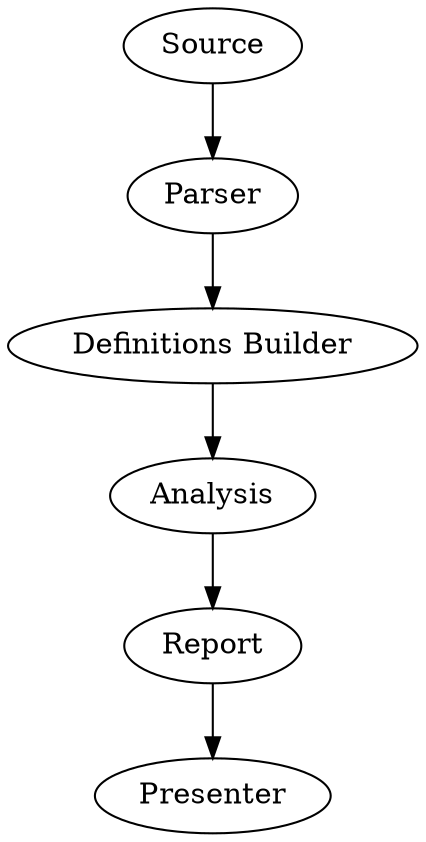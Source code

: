 // Graphviz graph that shows the basic flow of the analysis process of
// ruby-lint.

digraph flow {
    "Source" -> "Parser" -> "Definitions Builder" -> "Analysis";
    "Analysis" -> "Report" -> "Presenter";
}
